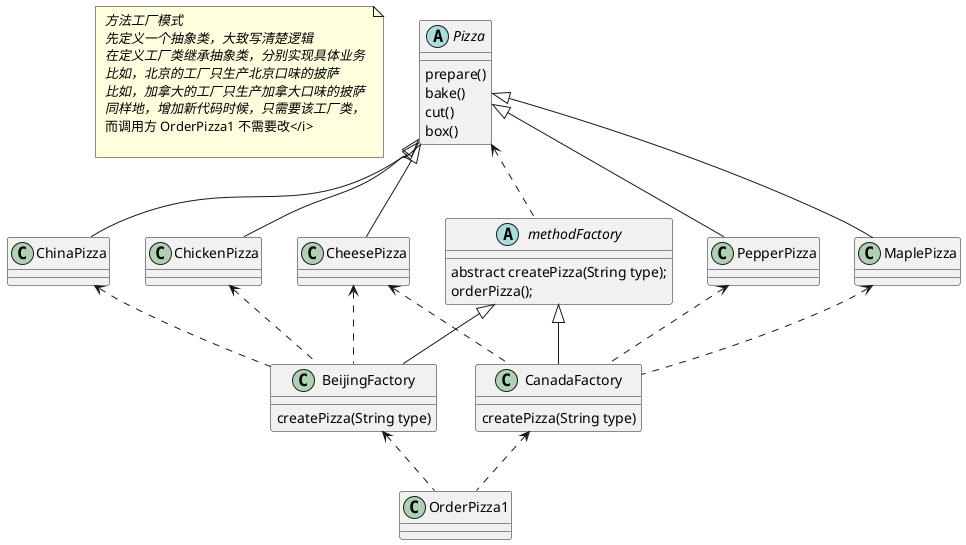 @startuml
'https://plantuml.com/class-diagram

note as n
    <i> 方法工厂模式 </i>
    <i> 先定义一个抽象类，大致写清楚逻辑 </i>
    <i> 在定义工厂类继承抽象类，分别实现具体业务 </i>
    <i> 比如，北京的工厂只生产北京口味的披萨 </i>
    <i> 比如，加拿大的工厂只生产加拿大口味的披萨 </i>
    <i> 同样地，增加新代码时候，只需要该工厂类，
     而调用方 OrderPizza1 不需要改</i>

end note
abstract class Pizza{
    prepare()
    bake()
    cut()
    box()
}
Pizza <|-- CheesePizza
Pizza <|-- ChinaPizza
Pizza <|-- ChickenPizza
Pizza <|-- PepperPizza
Pizza <|-- MaplePizza

Pizza <.. methodFactory

abstract class methodFactory{
    abstract createPizza(String type);
    orderPizza();
}

class BeijingFactory{
    createPizza(String type)
}
ChickenPizza <.. BeijingFactory
ChinaPizza <.. BeijingFactory
CheesePizza <.. BeijingFactory
methodFactory <|-- BeijingFactory

class CanadaFactory{
    createPizza(String type)
}
PepperPizza <.. CanadaFactory
MaplePizza <.. CanadaFactory
CheesePizza <.. CanadaFactory

methodFactory <|-- CanadaFactory



CanadaFactory <.. OrderPizza1
BeijingFactory <.. OrderPizza1

@enduml